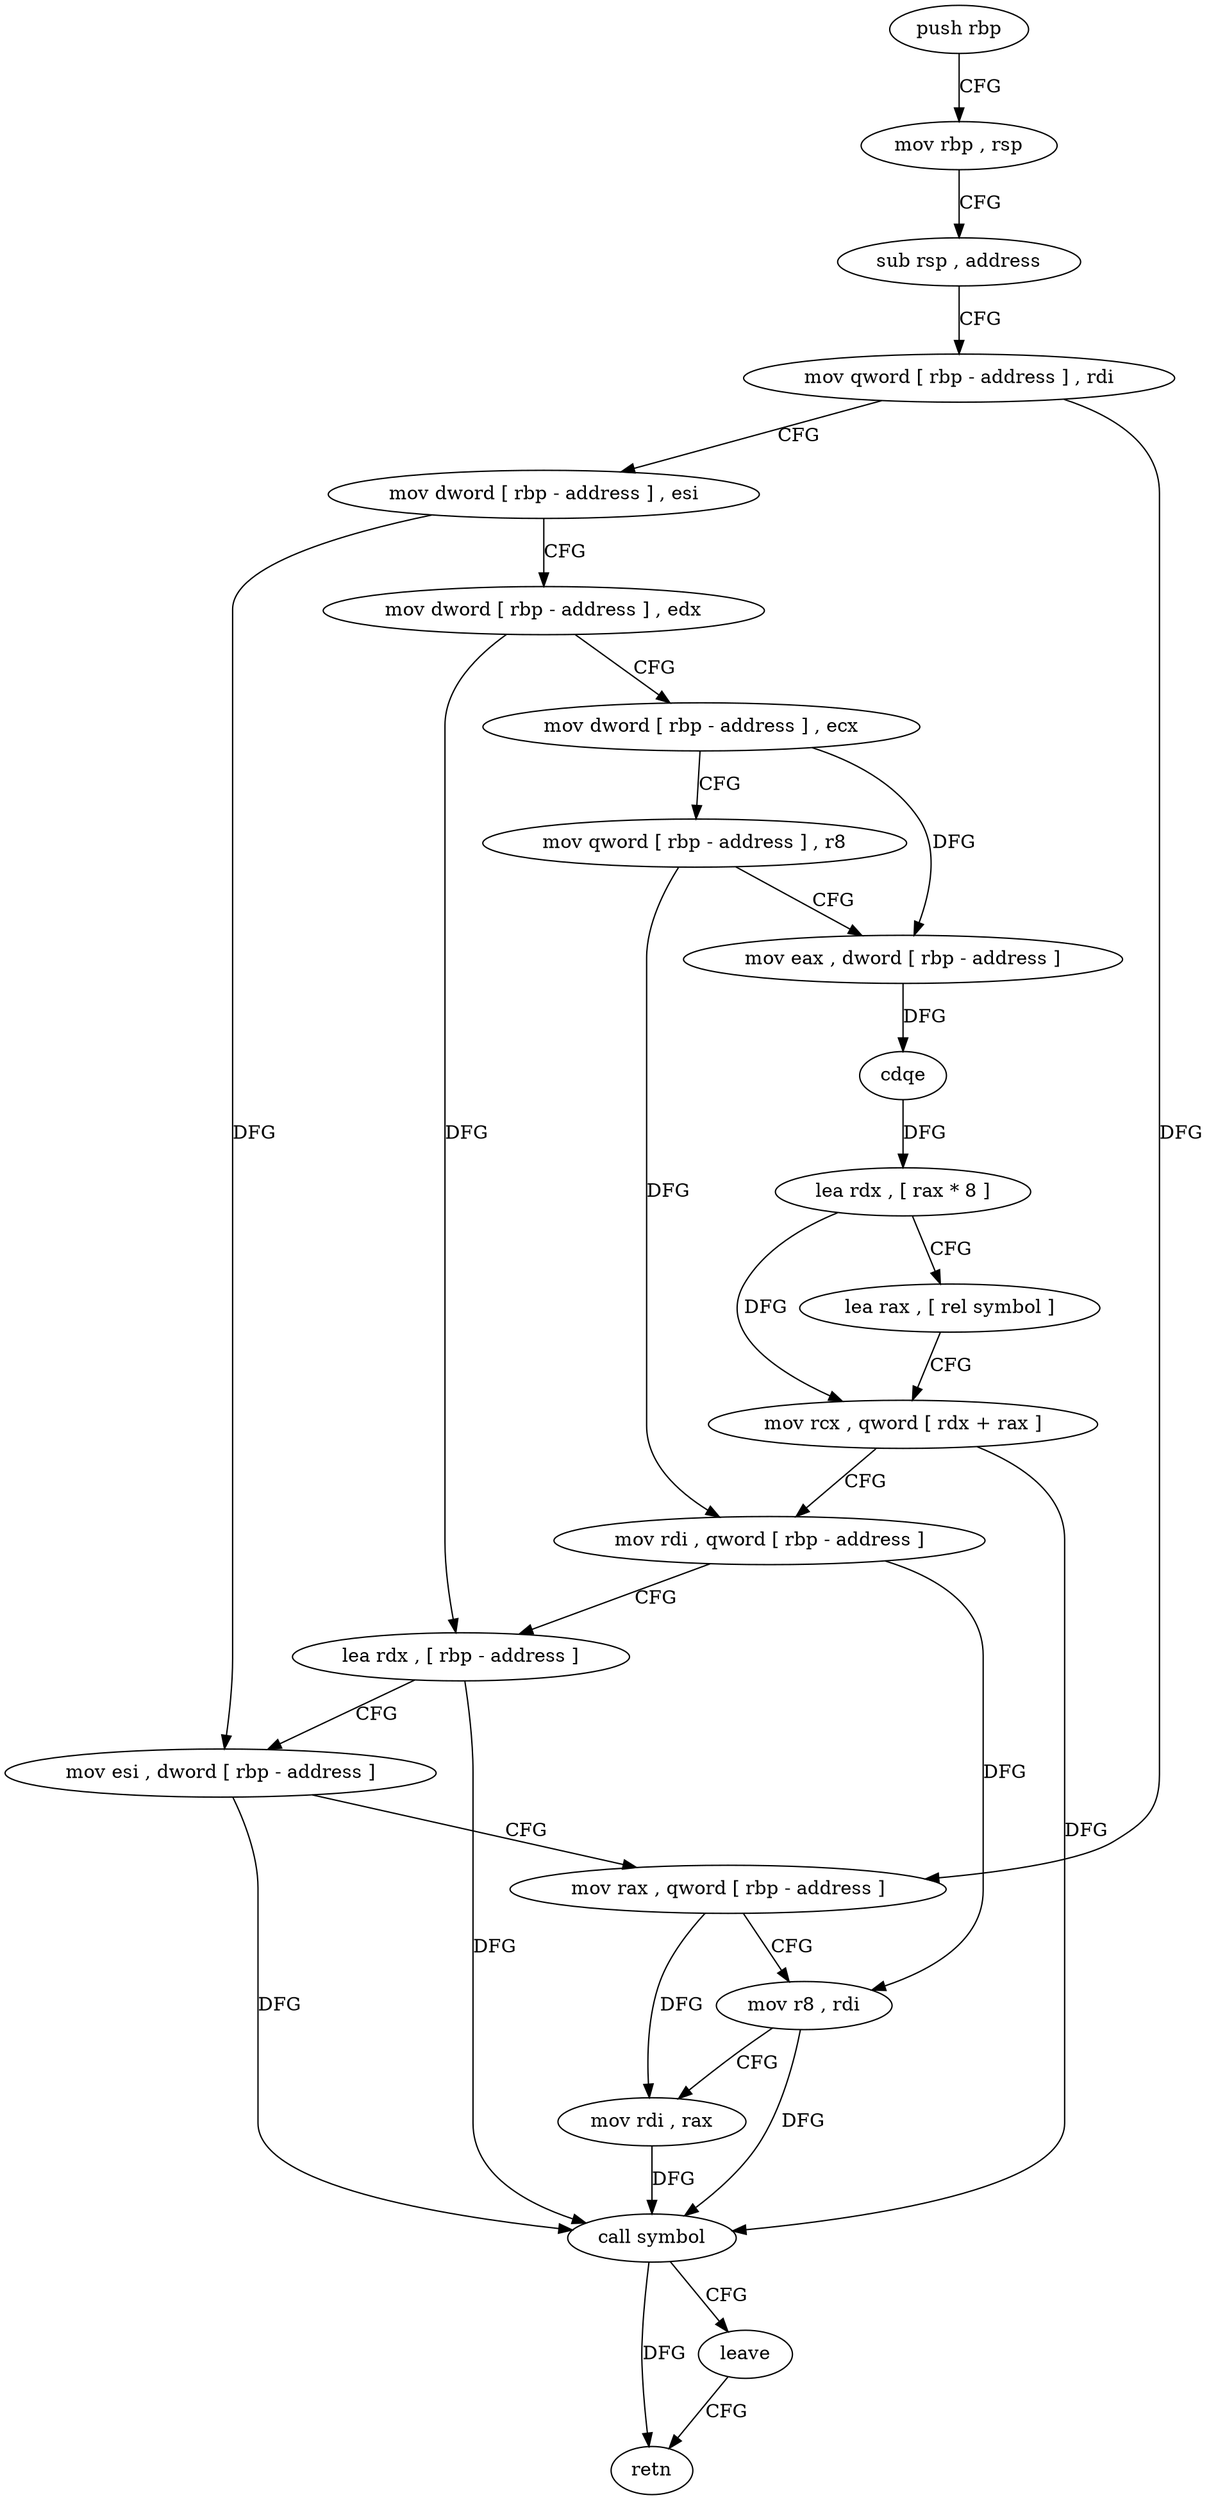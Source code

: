digraph "func" {
"381193" [label = "push rbp" ]
"381194" [label = "mov rbp , rsp" ]
"381197" [label = "sub rsp , address" ]
"381201" [label = "mov qword [ rbp - address ] , rdi" ]
"381205" [label = "mov dword [ rbp - address ] , esi" ]
"381208" [label = "mov dword [ rbp - address ] , edx" ]
"381211" [label = "mov dword [ rbp - address ] , ecx" ]
"381214" [label = "mov qword [ rbp - address ] , r8" ]
"381218" [label = "mov eax , dword [ rbp - address ]" ]
"381221" [label = "cdqe" ]
"381223" [label = "lea rdx , [ rax * 8 ]" ]
"381231" [label = "lea rax , [ rel symbol ]" ]
"381238" [label = "mov rcx , qword [ rdx + rax ]" ]
"381242" [label = "mov rdi , qword [ rbp - address ]" ]
"381246" [label = "lea rdx , [ rbp - address ]" ]
"381250" [label = "mov esi , dword [ rbp - address ]" ]
"381253" [label = "mov rax , qword [ rbp - address ]" ]
"381257" [label = "mov r8 , rdi" ]
"381260" [label = "mov rdi , rax" ]
"381263" [label = "call symbol" ]
"381268" [label = "leave" ]
"381269" [label = "retn" ]
"381193" -> "381194" [ label = "CFG" ]
"381194" -> "381197" [ label = "CFG" ]
"381197" -> "381201" [ label = "CFG" ]
"381201" -> "381205" [ label = "CFG" ]
"381201" -> "381253" [ label = "DFG" ]
"381205" -> "381208" [ label = "CFG" ]
"381205" -> "381250" [ label = "DFG" ]
"381208" -> "381211" [ label = "CFG" ]
"381208" -> "381246" [ label = "DFG" ]
"381211" -> "381214" [ label = "CFG" ]
"381211" -> "381218" [ label = "DFG" ]
"381214" -> "381218" [ label = "CFG" ]
"381214" -> "381242" [ label = "DFG" ]
"381218" -> "381221" [ label = "DFG" ]
"381221" -> "381223" [ label = "DFG" ]
"381223" -> "381231" [ label = "CFG" ]
"381223" -> "381238" [ label = "DFG" ]
"381231" -> "381238" [ label = "CFG" ]
"381238" -> "381242" [ label = "CFG" ]
"381238" -> "381263" [ label = "DFG" ]
"381242" -> "381246" [ label = "CFG" ]
"381242" -> "381257" [ label = "DFG" ]
"381246" -> "381250" [ label = "CFG" ]
"381246" -> "381263" [ label = "DFG" ]
"381250" -> "381253" [ label = "CFG" ]
"381250" -> "381263" [ label = "DFG" ]
"381253" -> "381257" [ label = "CFG" ]
"381253" -> "381260" [ label = "DFG" ]
"381257" -> "381260" [ label = "CFG" ]
"381257" -> "381263" [ label = "DFG" ]
"381260" -> "381263" [ label = "DFG" ]
"381263" -> "381268" [ label = "CFG" ]
"381263" -> "381269" [ label = "DFG" ]
"381268" -> "381269" [ label = "CFG" ]
}

